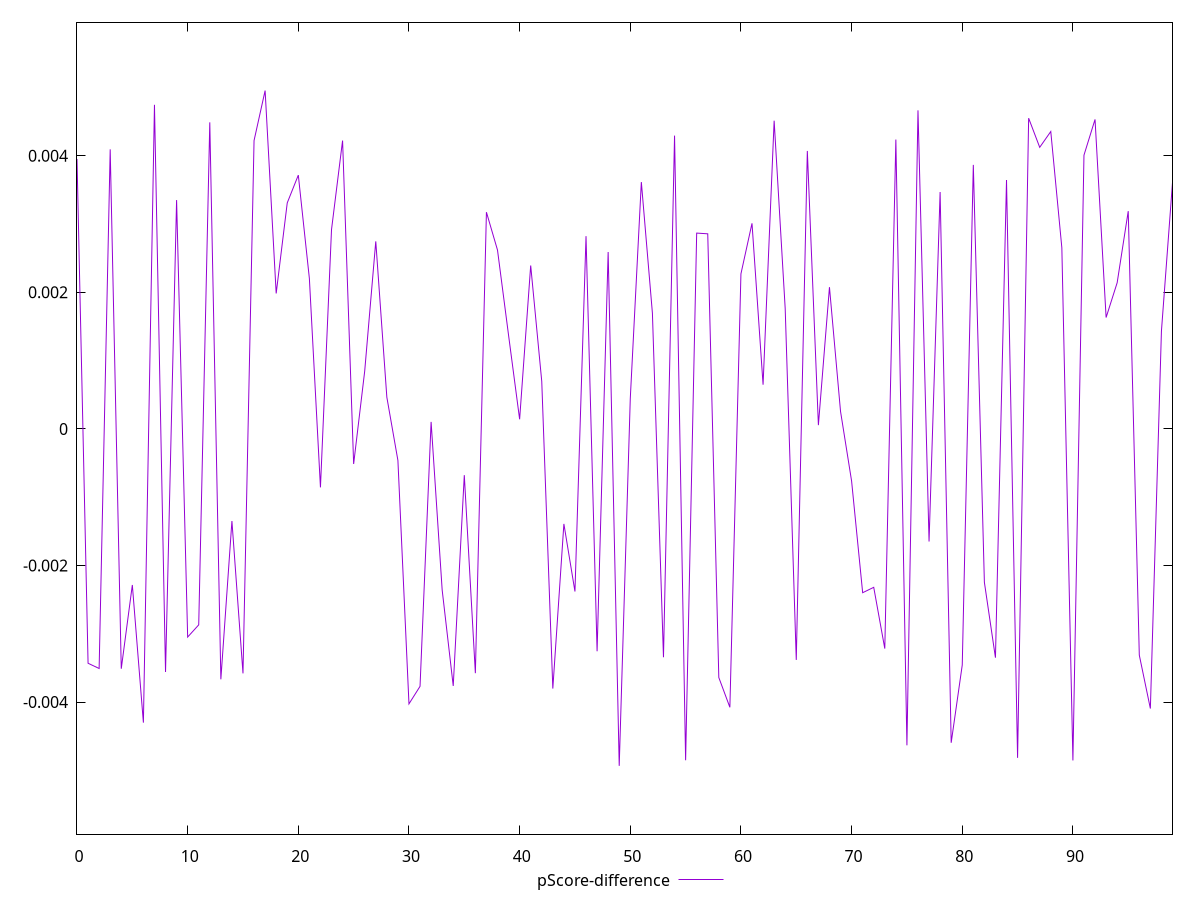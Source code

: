 reset

$pScoreDifference <<EOF
0 0.003952731136055543
1 -0.0034319008477542434
2 -0.0035086166610972525
3 0.0040941303174802934
4 -0.003512073482831557
5 -0.0022856033069146298
6 -0.004301771619322103
7 0.004746305153477848
8 -0.0035594606664769435
9 0.0033508167636524533
10 -0.0030480263589461876
11 -0.0028695649261974987
12 0.0044896344345890515
13 -0.0036667378395341954
14 -0.001349340239051977
15 -0.0035800786176821697
16 0.004222470748196261
17 0.0049546128609979645
18 0.0019837437771831334
19 0.003310199949105974
20 0.003716588799495213
21 0.0022020241140200403
22 -0.0008562222466445002
23 0.0029187281310102398
24 0.004222661665360561
25 -0.000513684837958106
26 0.0008463107193977804
27 0.002746541802409297
28 0.0004646090825013438
29 -0.00046151980390995995
30 -0.004026675701288451
31 -0.003769786795273178
32 0.00010268440166638637
33 -0.0023586342428704166
34 -0.00376392278244031
35 -0.0006771443539096422
36 -0.003577127098484456
37 0.0031738559440982472
38 0.0026190215066709266
39 0.0013717662228645011
40 0.00014086583541095266
41 0.0023933132062534668
42 0.0006954114891590812
43 -0.0038025680044926347
44 -0.001391117101428807
45 -0.00238108813398763
46 0.0028226578932458724
47 -0.0032566134492519883
48 0.0025908954605450285
49 -0.004934263141427309
50 0.00044489228920374657
51 0.00361482174270944
52 0.0016944251261596932
53 -0.0033438248192098063
54 0.004295627036236982
55 -0.00485279420178597
56 0.0028676513736616283
57 0.002857154099472514
58 -0.003640590226939744
59 -0.004077130114784722
60 0.002270490155175997
61 0.0030105589224699303
62 0.0006473688060267824
63 0.0045135441615796745
64 0.0017602089243111685
65 -0.003383224516551264
66 0.004070765704937029
67 0.0000552739904016164
68 0.0020755097903424335
69 0.0002568879435199678
70 -0.0007630284669973841
71 -0.0023987930787547906
72 -0.0023197963945891242
73 -0.003217098900335613
74 0.004237298346686624
75 -0.0046334285770406325
76 0.004665316811626963
77 -0.0016486834300444286
78 0.003469451430829551
79 -0.0045962359218657545
80 -0.00345782217144297
81 0.0038665315639502262
82 -0.0022461684305626894
83 -0.0033501453278491633
84 0.003645206130741374
85 -0.004817038391064066
86 0.004550571420482097
87 0.004123583276745557
88 0.004355218588659948
89 0.0026524716483716793
90 -0.0048553332123417725
91 0.004008558803405005
92 0.004532238423973323
93 0.001631193333758052
94 0.002140799159108142
95 0.003189173259093181
96 -0.0033128559756396836
97 -0.004095055273030113
98 0.001431750389575659
99 0.003607172125072333
EOF

set key outside below
set xrange [0:99]
set yrange [-0.005934263141427309:0.0059546128609979645]
set trange [-0.005934263141427309:0.0059546128609979645]
set terminal svg size 640, 500 enhanced background rgb 'white'
set output "reports/report_00033_2021-03-01T14-23-16.841Z/first-contentful-paint/samples/astro-inner/pScore-difference/values.svg"

plot $pScoreDifference title "pScore-difference" with line

reset
